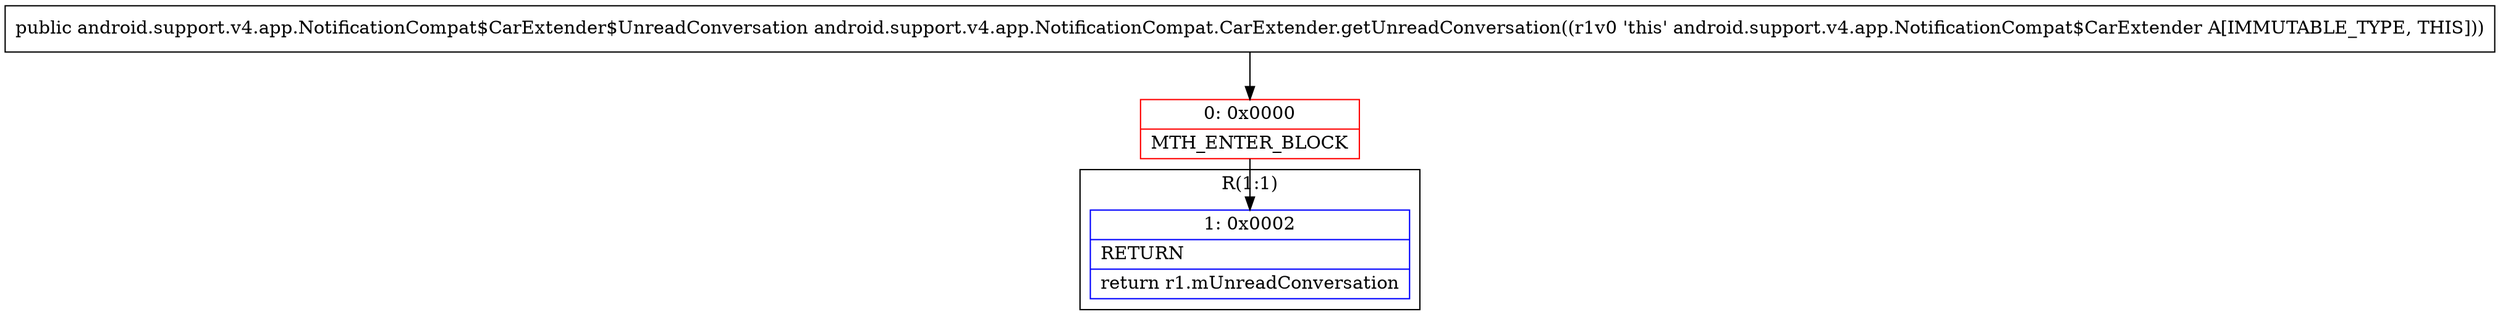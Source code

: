digraph "CFG forandroid.support.v4.app.NotificationCompat.CarExtender.getUnreadConversation()Landroid\/support\/v4\/app\/NotificationCompat$CarExtender$UnreadConversation;" {
subgraph cluster_Region_1148348123 {
label = "R(1:1)";
node [shape=record,color=blue];
Node_1 [shape=record,label="{1\:\ 0x0002|RETURN\l|return r1.mUnreadConversation\l}"];
}
Node_0 [shape=record,color=red,label="{0\:\ 0x0000|MTH_ENTER_BLOCK\l}"];
MethodNode[shape=record,label="{public android.support.v4.app.NotificationCompat$CarExtender$UnreadConversation android.support.v4.app.NotificationCompat.CarExtender.getUnreadConversation((r1v0 'this' android.support.v4.app.NotificationCompat$CarExtender A[IMMUTABLE_TYPE, THIS])) }"];
MethodNode -> Node_0;
Node_0 -> Node_1;
}

